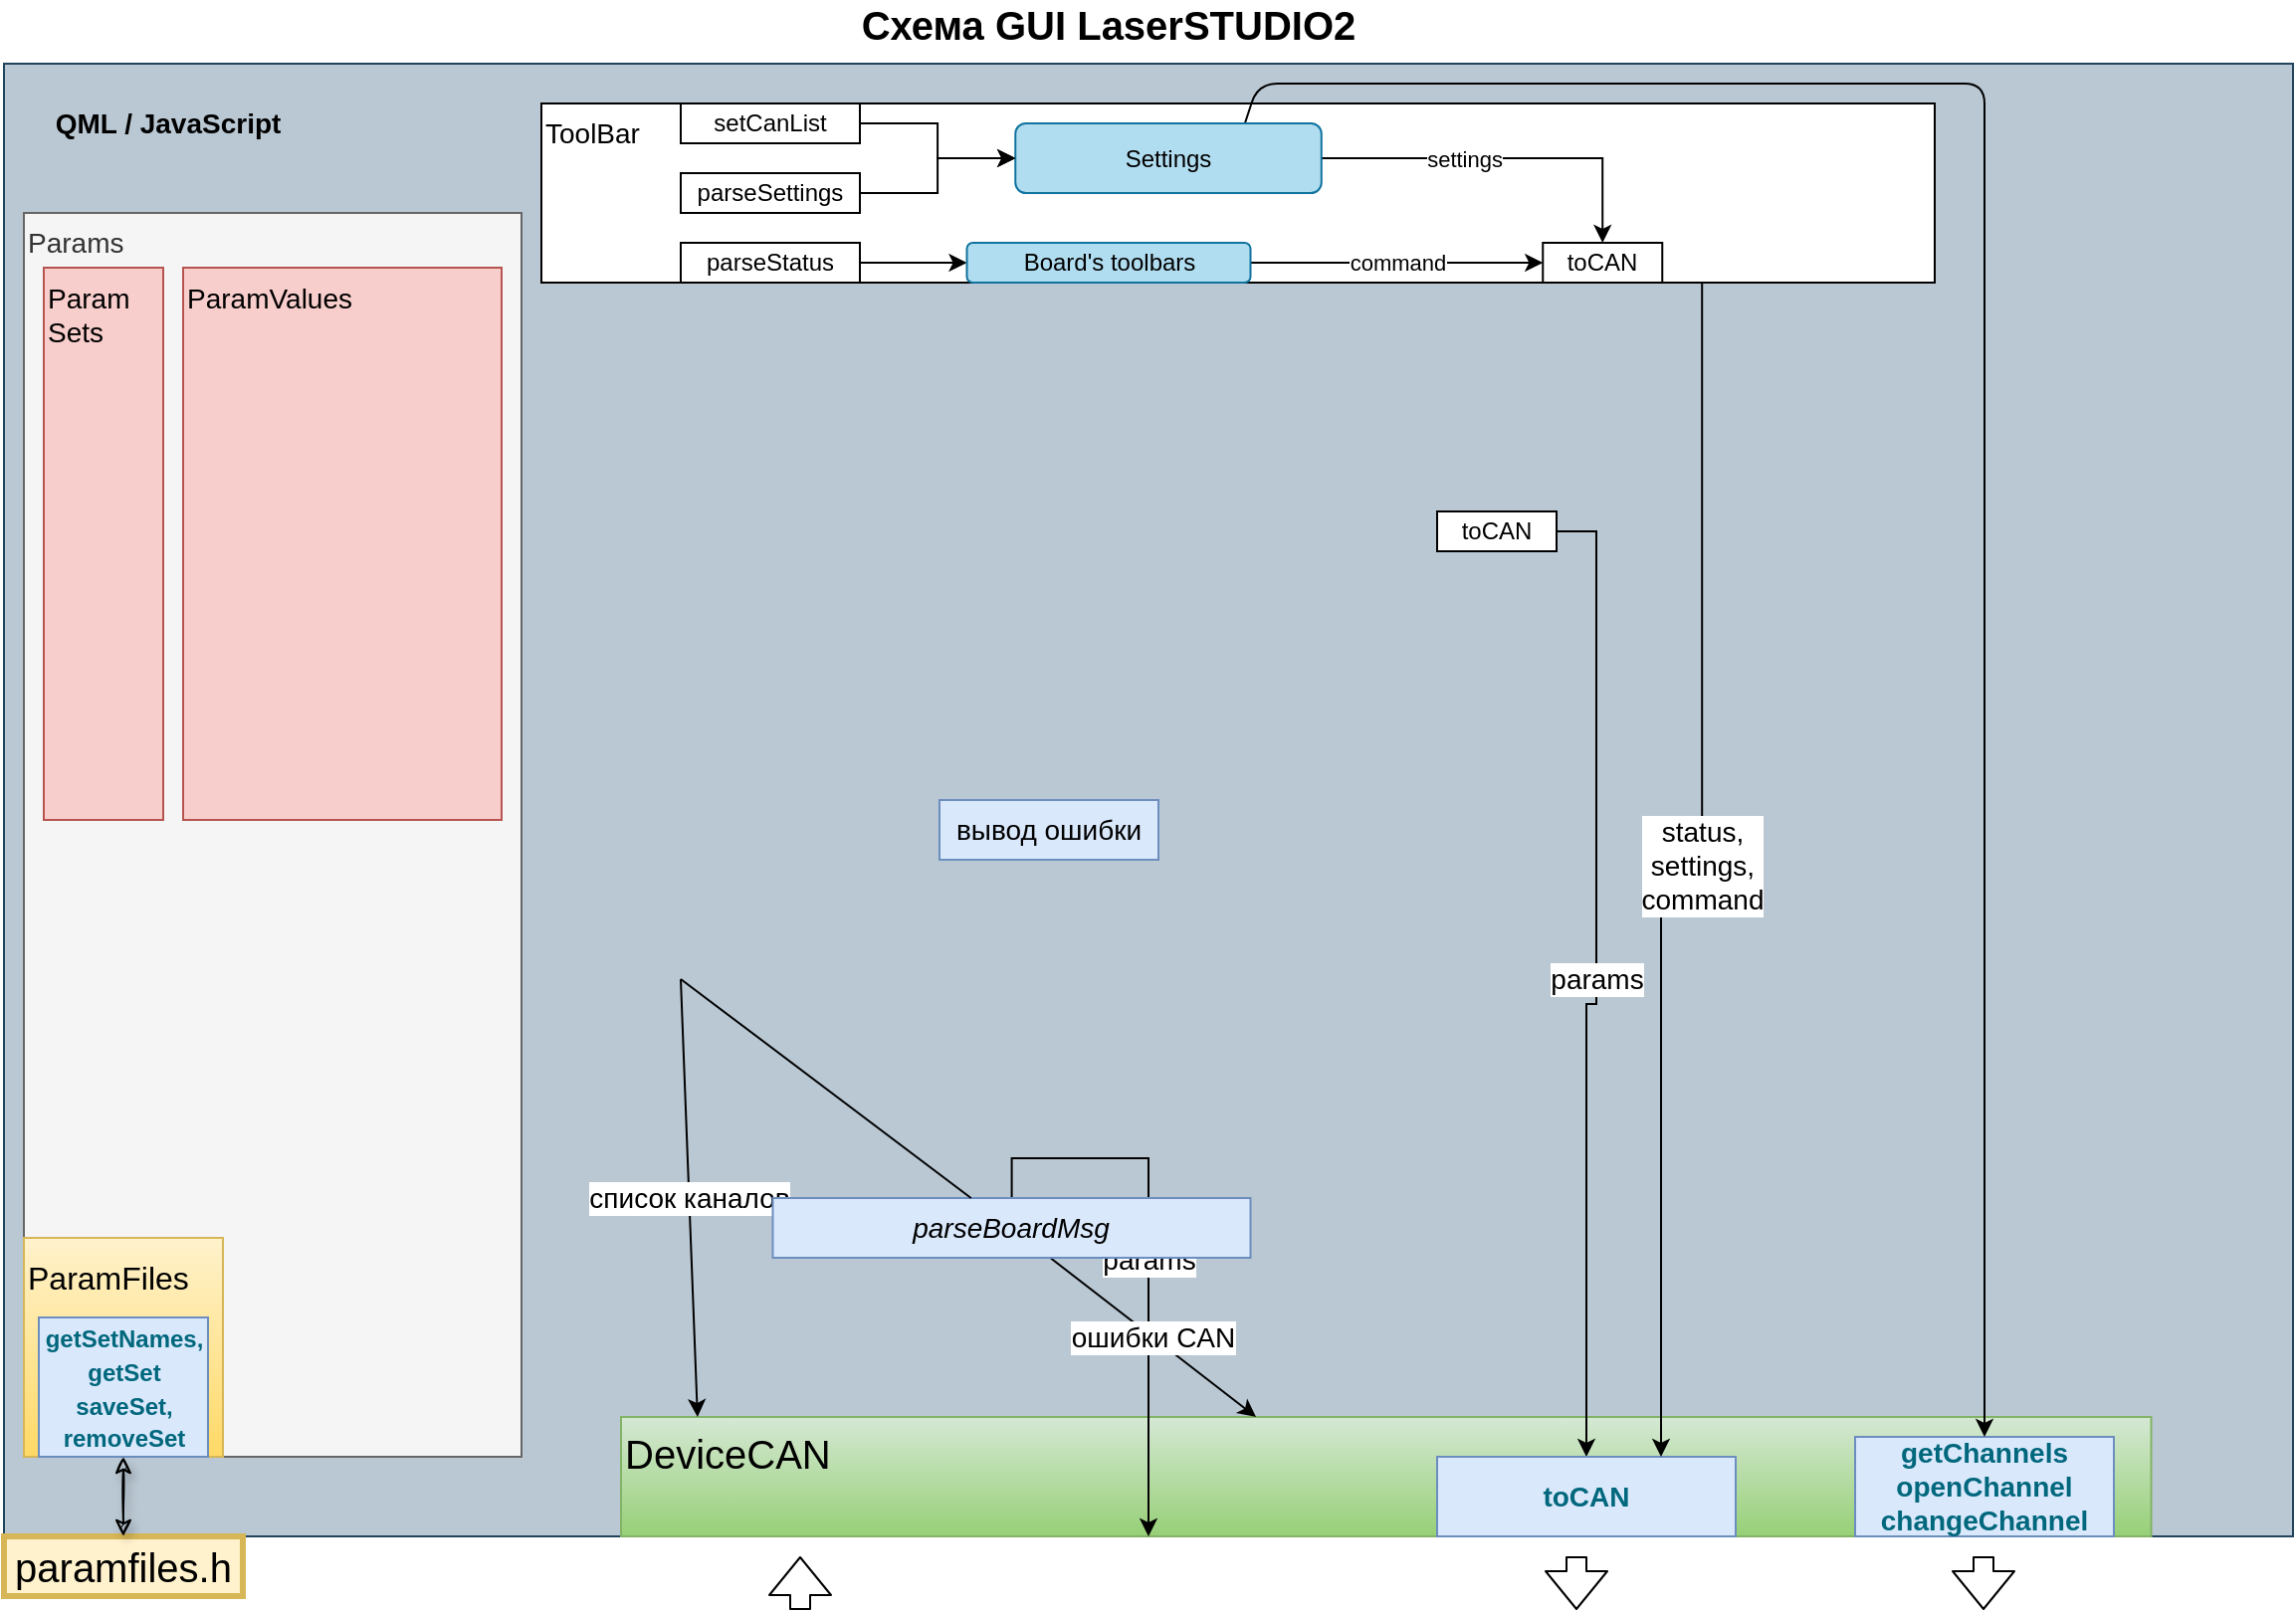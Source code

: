 <mxfile version="14.9.7" type="github">
  <diagram id="o6FBnnh21fnTWob_zk2f" name="Page-1">
    <mxGraphModel dx="1350" dy="764" grid="1" gridSize="10" guides="1" tooltips="1" connect="1" arrows="1" fold="1" page="1" pageScale="1" pageWidth="1169" pageHeight="827" math="0" shadow="0">
      <root>
        <mxCell id="0" />
        <mxCell id="1" parent="0" />
        <mxCell id="WA45sJLJeDe34Si-K1UF-1" value="" style="rounded=0;whiteSpace=wrap;html=1;fillColor=#bac8d3;strokeColor=#23445d;" parent="1" vertex="1">
          <mxGeometry x="10" y="50" width="1150" height="740" as="geometry" />
        </mxCell>
        <mxCell id="WA45sJLJeDe34Si-K1UF-2" value="QML / JavaScript" style="text;html=1;strokeColor=none;fillColor=none;align=center;verticalAlign=middle;whiteSpace=wrap;rounded=0;fontStyle=1;fontSize=14;" parent="1" vertex="1">
          <mxGeometry x="10" y="70" width="165" height="20" as="geometry" />
        </mxCell>
        <mxCell id="WA45sJLJeDe34Si-K1UF-3" value="Схема GUI LaserSTUDIO2" style="text;html=1;strokeColor=none;fillColor=none;align=center;verticalAlign=middle;whiteSpace=wrap;rounded=0;fontStyle=1;fontSize=20;" parent="1" vertex="1">
          <mxGeometry x="280" y="20" width="570" height="20" as="geometry" />
        </mxCell>
        <mxCell id="WA45sJLJeDe34Si-K1UF-5" value="" style="shape=flexArrow;endArrow=classic;html=1;fontSize=10;" parent="1" edge="1">
          <mxGeometry width="50" height="50" relative="1" as="geometry">
            <mxPoint x="410" y="827" as="sourcePoint" />
            <mxPoint x="410" y="800" as="targetPoint" />
            <Array as="points" />
          </mxGeometry>
        </mxCell>
        <mxCell id="WA45sJLJeDe34Si-K1UF-6" value="DeviceCAN" style="rounded=0;whiteSpace=wrap;html=1;fontSize=20;gradientColor=#97d077;fillColor=#d5e8d4;strokeColor=#82b366;align=left;verticalAlign=top;" parent="1" vertex="1">
          <mxGeometry x="320" y="730" width="768.75" height="60" as="geometry" />
        </mxCell>
        <mxCell id="WA45sJLJeDe34Si-K1UF-20" value="" style="shape=flexArrow;endArrow=classic;html=1;fontSize=10;" parent="1" edge="1">
          <mxGeometry width="50" height="50" relative="1" as="geometry">
            <mxPoint x="800" y="800" as="sourcePoint" />
            <mxPoint x="800" y="827" as="targetPoint" />
            <Array as="points" />
          </mxGeometry>
        </mxCell>
        <mxCell id="WA45sJLJeDe34Si-K1UF-23" value="paramfiles.h" style="rounded=0;whiteSpace=wrap;html=1;fontSize=20;fillColor=#fff2cc;strokeColor=#d6b656;strokeWidth=3;" parent="1" vertex="1">
          <mxGeometry x="10" y="790" width="120" height="30" as="geometry" />
        </mxCell>
        <mxCell id="WA45sJLJeDe34Si-K1UF-44" value="params" style="edgeStyle=orthogonalEdgeStyle;rounded=0;orthogonalLoop=1;jettySize=auto;html=1;fontSize=14;exitX=1;exitY=0.5;exitDx=0;exitDy=0;" parent="1" source="kHzajwgepwgwfbWQUvhE-15" target="WA45sJLJeDe34Si-K1UF-32" edge="1">
          <mxGeometry relative="1" as="geometry" />
        </mxCell>
        <mxCell id="WA45sJLJeDe34Si-K1UF-27" value="&lt;span style=&quot;font-weight: 600 ; color: #00677c&quot;&gt;getChannels&lt;/span&gt;&lt;span style=&quot;font-weight: 600 ; color: #00677c&quot;&gt;&lt;br&gt;openChannel&lt;br&gt;&lt;/span&gt;&lt;span style=&quot;font-weight: 600 ; color: #00677c&quot;&gt;changeChannel&lt;/span&gt;" style="text;html=1;strokeColor=#6c8ebf;fillColor=#dae8fc;align=center;verticalAlign=middle;whiteSpace=wrap;rounded=0;fontSize=14;" parent="1" vertex="1">
          <mxGeometry x="940" y="740" width="130" height="50" as="geometry" />
        </mxCell>
        <mxCell id="WA45sJLJeDe34Si-K1UF-32" value="&lt;span style=&quot;font-weight: 600 ; color: #00677c&quot;&gt;toCAN&lt;/span&gt;" style="rounded=0;whiteSpace=wrap;html=1;fontSize=14;fillColor=#dae8fc;strokeColor=#6c8ebf;" parent="1" vertex="1">
          <mxGeometry x="730" y="750" width="150" height="40" as="geometry" />
        </mxCell>
        <mxCell id="WA45sJLJeDe34Si-K1UF-43" value="status,&lt;br&gt;settings, &lt;br&gt;command" style="edgeStyle=orthogonalEdgeStyle;rounded=0;orthogonalLoop=1;jettySize=auto;html=1;entryX=0.75;entryY=0;entryDx=0;entryDy=0;fontSize=14;exitX=1;exitY=0.75;exitDx=0;exitDy=0;" parent="1" source="kHzajwgepwgwfbWQUvhE-2" target="WA45sJLJeDe34Si-K1UF-32" edge="1">
          <mxGeometry relative="1" as="geometry" />
        </mxCell>
        <mxCell id="WA45sJLJeDe34Si-K1UF-33" value="ToolBar" style="rounded=0;whiteSpace=wrap;html=1;fontSize=14;horizontal=1;verticalAlign=top;align=left;" parent="1" vertex="1">
          <mxGeometry x="280" y="70" width="700" height="90" as="geometry" />
        </mxCell>
        <mxCell id="WA45sJLJeDe34Si-K1UF-34" value="" style="endArrow=classic;html=1;fontSize=14;exitX=0.75;exitY=0;exitDx=0;exitDy=0;entryX=0.5;entryY=0;entryDx=0;entryDy=0;" parent="1" source="kHzajwgepwgwfbWQUvhE-3" target="WA45sJLJeDe34Si-K1UF-27" edge="1">
          <mxGeometry width="50" height="50" relative="1" as="geometry">
            <mxPoint x="770" y="270" as="sourcePoint" />
            <mxPoint x="820" y="220" as="targetPoint" />
            <Array as="points">
              <mxPoint x="640" y="60" />
              <mxPoint x="1005" y="60" />
            </Array>
          </mxGeometry>
        </mxCell>
        <mxCell id="WA45sJLJeDe34Si-K1UF-42" value="params" style="edgeStyle=orthogonalEdgeStyle;rounded=0;orthogonalLoop=1;jettySize=auto;html=1;fontSize=14;" parent="1" source="WA45sJLJeDe34Si-K1UF-35" target="WA45sJLJeDe34Si-K1UF-1" edge="1">
          <mxGeometry relative="1" as="geometry" />
        </mxCell>
        <mxCell id="WA45sJLJeDe34Si-K1UF-37" value="список каналов" style="endArrow=classic;html=1;fontSize=14;entryX=0.05;entryY=0;entryDx=0;entryDy=0;entryPerimeter=0;" parent="1" target="WA45sJLJeDe34Si-K1UF-6" edge="1">
          <mxGeometry width="50" height="50" relative="1" as="geometry">
            <mxPoint x="350" y="510" as="sourcePoint" />
            <mxPoint x="560" y="400" as="targetPoint" />
          </mxGeometry>
        </mxCell>
        <mxCell id="WA45sJLJeDe34Si-K1UF-39" value="ошибки CAN" style="endArrow=classic;html=1;fontSize=14;entryX=0.415;entryY=0;entryDx=0;entryDy=0;entryPerimeter=0;startArrow=none;" parent="1" target="WA45sJLJeDe34Si-K1UF-6" edge="1" source="WA45sJLJeDe34Si-K1UF-35">
          <mxGeometry width="50" height="50" relative="1" as="geometry">
            <mxPoint x="350" y="510" as="sourcePoint" />
            <mxPoint x="188.15" y="458.02" as="targetPoint" />
          </mxGeometry>
        </mxCell>
        <mxCell id="WA45sJLJeDe34Si-K1UF-40" value="вывод ошибки" style="rounded=0;whiteSpace=wrap;html=1;fontSize=14;fillColor=#dae8fc;strokeColor=#6c8ebf;" parent="1" vertex="1">
          <mxGeometry x="480" y="420" width="110" height="30" as="geometry" />
        </mxCell>
        <mxCell id="kHzajwgepwgwfbWQUvhE-2" value="toCAN" style="rounded=0;whiteSpace=wrap;html=1;" parent="1" vertex="1">
          <mxGeometry x="783.13" y="140" width="60" height="20" as="geometry" />
        </mxCell>
        <mxCell id="kHzajwgepwgwfbWQUvhE-4" value="command" style="edgeStyle=orthogonalEdgeStyle;rounded=0;orthogonalLoop=1;jettySize=auto;html=1;startArrow=none;" parent="1" source="kHzajwgepwgwfbWQUvhE-14" target="kHzajwgepwgwfbWQUvhE-2" edge="1">
          <mxGeometry relative="1" as="geometry" />
        </mxCell>
        <mxCell id="kHzajwgepwgwfbWQUvhE-23" value="settings" style="edgeStyle=orthogonalEdgeStyle;rounded=0;orthogonalLoop=1;jettySize=auto;html=1;entryX=0.5;entryY=0;entryDx=0;entryDy=0;align=right;" parent="1" source="kHzajwgepwgwfbWQUvhE-3" target="kHzajwgepwgwfbWQUvhE-2" edge="1">
          <mxGeometry relative="1" as="geometry" />
        </mxCell>
        <mxCell id="kHzajwgepwgwfbWQUvhE-3" value="Settings" style="rounded=1;whiteSpace=wrap;html=1;fillColor=#b1ddf0;strokeColor=#10739e;" parent="1" vertex="1">
          <mxGeometry x="518.13" y="80" width="153.75" height="35" as="geometry" />
        </mxCell>
        <mxCell id="kHzajwgepwgwfbWQUvhE-8" style="edgeStyle=orthogonalEdgeStyle;rounded=0;orthogonalLoop=1;jettySize=auto;html=1;" parent="1" source="kHzajwgepwgwfbWQUvhE-7" target="kHzajwgepwgwfbWQUvhE-3" edge="1">
          <mxGeometry relative="1" as="geometry" />
        </mxCell>
        <mxCell id="kHzajwgepwgwfbWQUvhE-7" value="parseSettings" style="rounded=0;whiteSpace=wrap;html=1;" parent="1" vertex="1">
          <mxGeometry x="350" y="105" width="90" height="20" as="geometry" />
        </mxCell>
        <mxCell id="kHzajwgepwgwfbWQUvhE-22" style="edgeStyle=orthogonalEdgeStyle;rounded=0;orthogonalLoop=1;jettySize=auto;html=1;entryX=0;entryY=0.5;entryDx=0;entryDy=0;" parent="1" source="kHzajwgepwgwfbWQUvhE-9" target="kHzajwgepwgwfbWQUvhE-14" edge="1">
          <mxGeometry relative="1" as="geometry" />
        </mxCell>
        <mxCell id="kHzajwgepwgwfbWQUvhE-9" value="parseStatus" style="rounded=0;whiteSpace=wrap;html=1;" parent="1" vertex="1">
          <mxGeometry x="350" y="140" width="90" height="20" as="geometry" />
        </mxCell>
        <mxCell id="kHzajwgepwgwfbWQUvhE-12" style="edgeStyle=orthogonalEdgeStyle;rounded=0;orthogonalLoop=1;jettySize=auto;html=1;" parent="1" source="kHzajwgepwgwfbWQUvhE-11" target="kHzajwgepwgwfbWQUvhE-3" edge="1">
          <mxGeometry relative="1" as="geometry" />
        </mxCell>
        <mxCell id="kHzajwgepwgwfbWQUvhE-11" value="setCanList" style="rounded=0;whiteSpace=wrap;html=1;" parent="1" vertex="1">
          <mxGeometry x="350" y="70" width="90" height="20" as="geometry" />
        </mxCell>
        <mxCell id="kHzajwgepwgwfbWQUvhE-15" value="toCAN" style="rounded=0;whiteSpace=wrap;html=1;" parent="1" vertex="1">
          <mxGeometry x="730" y="275" width="60" height="20" as="geometry" />
        </mxCell>
        <mxCell id="kHzajwgepwgwfbWQUvhE-14" value="Board&#39;s toolbars" style="rounded=1;whiteSpace=wrap;html=1;fillColor=#b1ddf0;strokeColor=#10739e;" parent="1" vertex="1">
          <mxGeometry x="493.75" y="140" width="142.5" height="20" as="geometry" />
        </mxCell>
        <mxCell id="B9-gJJMEWvE-14MCkQzl-1" value="" style="shape=flexArrow;endArrow=classic;html=1;fontSize=10;" edge="1" parent="1">
          <mxGeometry width="50" height="50" relative="1" as="geometry">
            <mxPoint x="1004.5" y="800" as="sourcePoint" />
            <mxPoint x="1004.5" y="827" as="targetPoint" />
            <Array as="points" />
          </mxGeometry>
        </mxCell>
        <mxCell id="WA45sJLJeDe34Si-K1UF-35" value="&lt;span style=&quot;font-style: italic&quot;&gt;parseBoardMsg&lt;/span&gt;" style="rounded=0;whiteSpace=wrap;html=1;fontSize=14;fillColor=#dae8fc;strokeColor=#6c8ebf;" parent="1" vertex="1">
          <mxGeometry x="396.25" y="620" width="240" height="30" as="geometry" />
        </mxCell>
        <mxCell id="B9-gJJMEWvE-14MCkQzl-2" value="" style="endArrow=none;html=1;fontSize=14;entryX=0.415;entryY=0;entryDx=0;entryDy=0;entryPerimeter=0;" edge="1" parent="1" target="WA45sJLJeDe34Si-K1UF-35">
          <mxGeometry width="50" height="50" relative="1" as="geometry">
            <mxPoint x="350" y="510" as="sourcePoint" />
            <mxPoint x="486.2" y="730" as="targetPoint" />
          </mxGeometry>
        </mxCell>
        <mxCell id="B9-gJJMEWvE-14MCkQzl-3" value="Params" style="rounded=0;whiteSpace=wrap;html=1;fontSize=14;fillColor=#f5f5f5;strokeColor=#666666;fontColor=#333333;align=left;verticalAlign=top;" vertex="1" parent="1">
          <mxGeometry x="20" y="125" width="250" height="625" as="geometry" />
        </mxCell>
        <mxCell id="WA45sJLJeDe34Si-K1UF-46" value="Param&lt;br&gt;Sets" style="rounded=0;whiteSpace=wrap;html=1;fontSize=14;fillColor=#f8cecc;strokeColor=#b85450;align=left;verticalAlign=top;" parent="1" vertex="1">
          <mxGeometry x="30" y="152.5" width="60" height="277.5" as="geometry" />
        </mxCell>
        <mxCell id="WA45sJLJeDe34Si-K1UF-24" value="ParamValues" style="rounded=0;whiteSpace=wrap;html=1;fontSize=14;fillColor=#f8cecc;strokeColor=#b85450;verticalAlign=top;align=left;" parent="1" vertex="1">
          <mxGeometry x="100" y="152.5" width="160" height="277.5" as="geometry" />
        </mxCell>
        <mxCell id="WA45sJLJeDe34Si-K1UF-9" value="&lt;font style=&quot;font-size: 16px&quot;&gt;ParamFiles&lt;/font&gt;" style="rounded=0;whiteSpace=wrap;html=1;fontSize=20;gradientColor=#ffd966;fillColor=#fff2cc;strokeColor=#d6b656;verticalAlign=top;align=left;" parent="1" vertex="1">
          <mxGeometry x="20" y="640" width="100" height="110" as="geometry" />
        </mxCell>
        <mxCell id="WA45sJLJeDe34Si-K1UF-47" value="" style="edgeStyle=orthogonalEdgeStyle;rounded=0;orthogonalLoop=1;jettySize=auto;html=1;fontSize=14;jumpStyle=none;shadow=1;sketch=1;startArrow=classic;startFill=1;" parent="1" source="WA45sJLJeDe34Si-K1UF-9" target="WA45sJLJeDe34Si-K1UF-23" edge="1">
          <mxGeometry relative="1" as="geometry" />
        </mxCell>
        <mxCell id="B9-gJJMEWvE-14MCkQzl-6" value="&lt;font style=&quot;font-size: 12px&quot;&gt;&lt;span style=&quot;font-weight: 600 ; color: #00677c&quot;&gt;getSetNames&lt;/span&gt;&lt;span style=&quot;font-weight: 600 ; color: #00677c&quot;&gt;, getSet&lt;br&gt;saveSet, removeSet&lt;/span&gt;&lt;/font&gt;&lt;font style=&quot;font-size: 12px&quot;&gt;&lt;span style=&quot;font-weight: 600 ; color: #00677c&quot;&gt;&lt;br&gt;&lt;/span&gt;&lt;/font&gt;" style="text;html=1;strokeColor=#6c8ebf;fillColor=#dae8fc;align=center;verticalAlign=middle;whiteSpace=wrap;rounded=0;fontSize=14;" vertex="1" parent="1">
          <mxGeometry x="27.5" y="680" width="85" height="70" as="geometry" />
        </mxCell>
      </root>
    </mxGraphModel>
  </diagram>
</mxfile>
